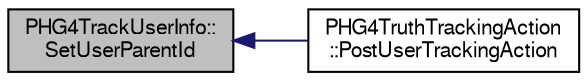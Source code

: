 digraph "PHG4TrackUserInfo::SetUserParentId"
{
  bgcolor="transparent";
  edge [fontname="FreeSans",fontsize="10",labelfontname="FreeSans",labelfontsize="10"];
  node [fontname="FreeSans",fontsize="10",shape=record];
  rankdir="LR";
  Node1 [label="PHG4TrackUserInfo::\lSetUserParentId",height=0.2,width=0.4,color="black", fillcolor="grey75", style="filled" fontcolor="black"];
  Node1 -> Node2 [dir="back",color="midnightblue",fontsize="10",style="solid",fontname="FreeSans"];
  Node2 [label="PHG4TruthTrackingAction\l::PostUserTrackingAction",height=0.2,width=0.4,color="black",URL="$db/d5c/classPHG4TruthTrackingAction.html#ad4328f939fbbb908a2889a808c806edd"];
}
